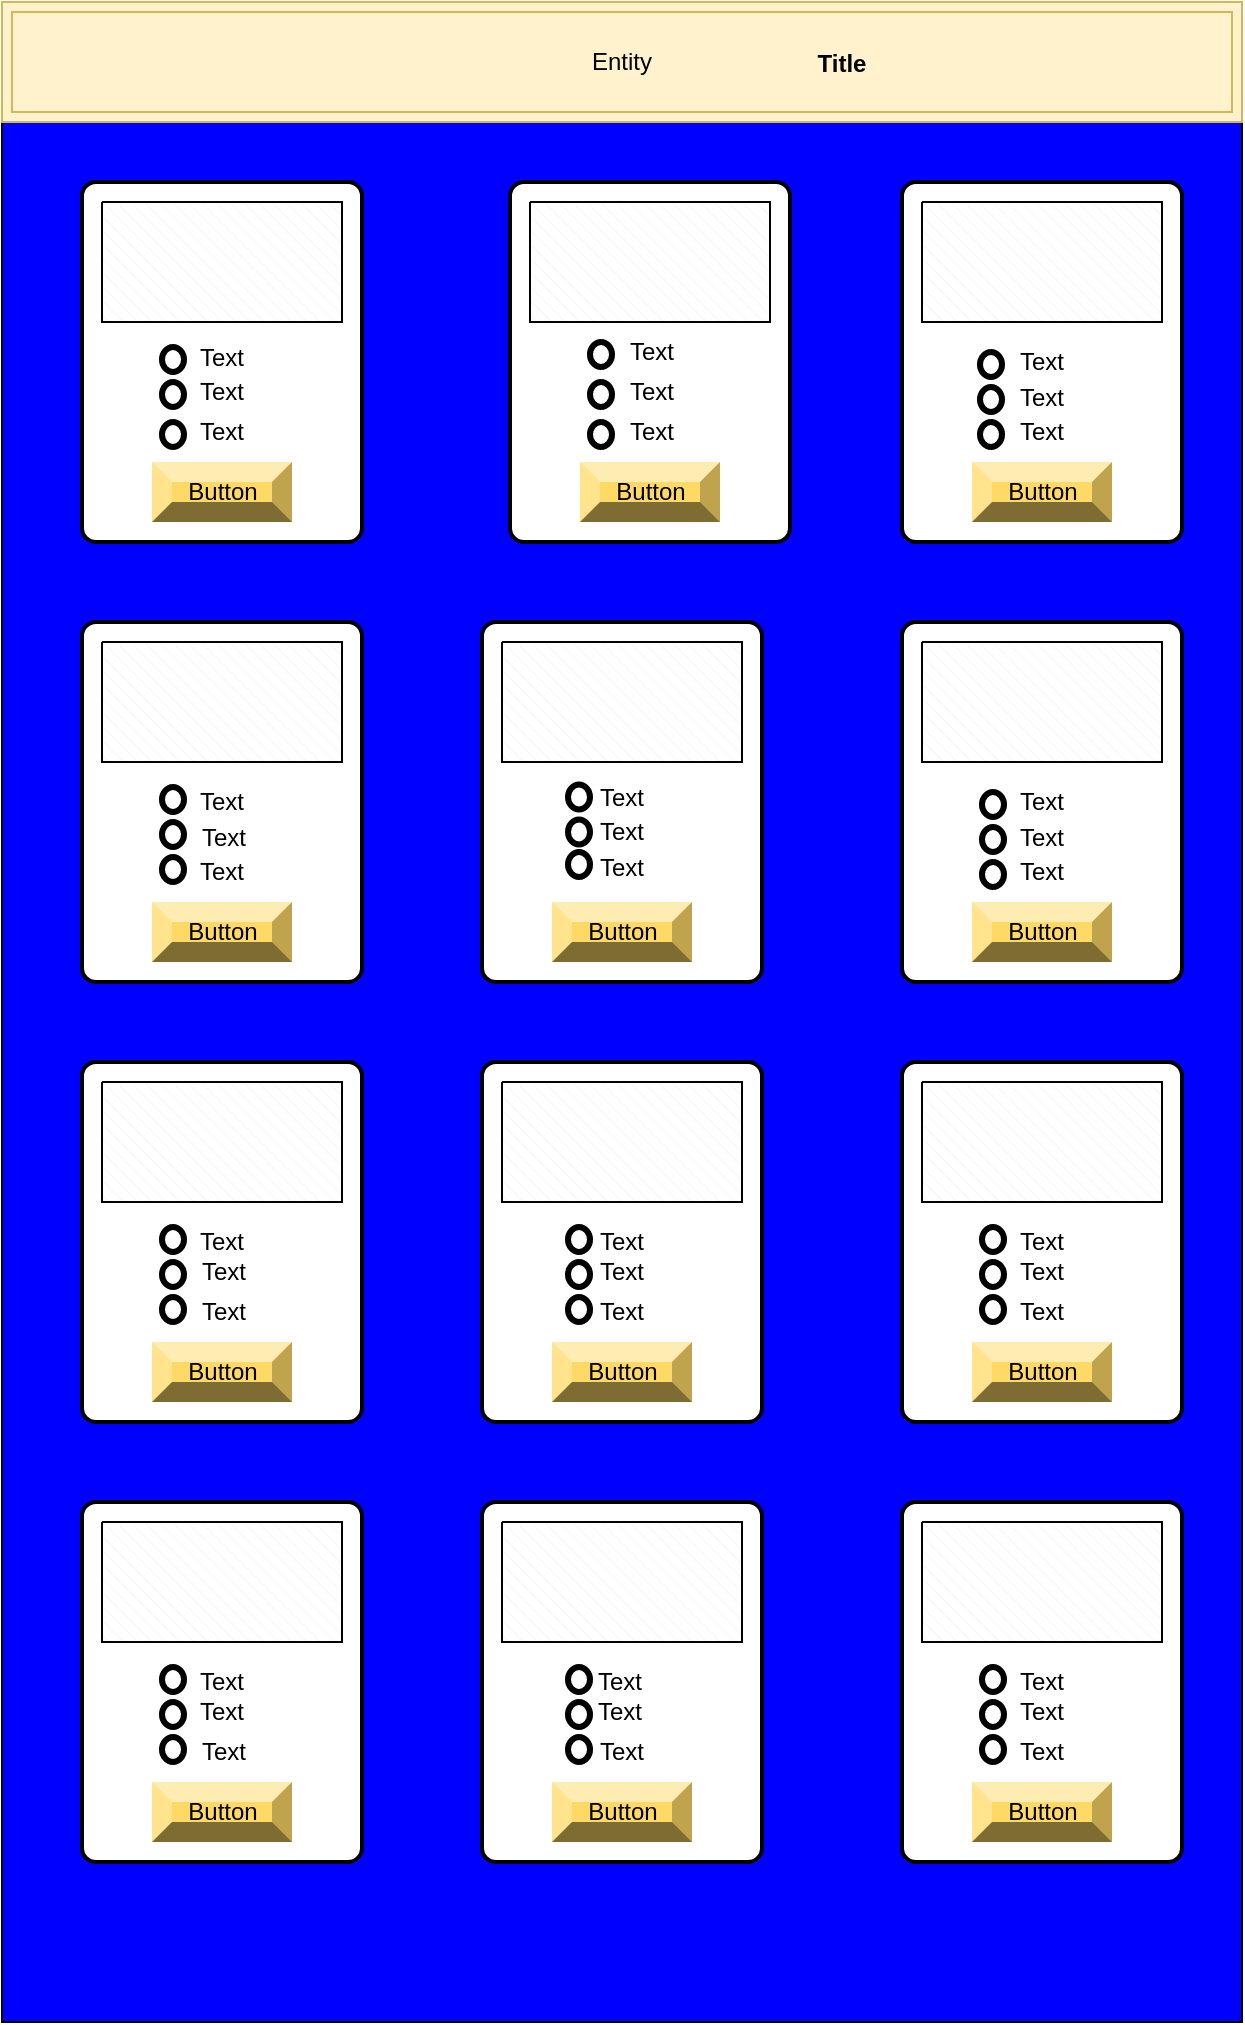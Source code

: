 <mxfile version="14.2.4" type="device" pages="2"><diagram id="l9IBdcPTsXZIVRirDiHp" name="Page-1"><mxGraphModel dx="868" dy="1619" grid="1" gridSize="10" guides="1" tooltips="1" connect="1" arrows="1" fold="1" page="1" pageScale="1" pageWidth="827" pageHeight="1169" math="0" shadow="0"><root><mxCell id="0"/><mxCell id="1" parent="0"/><mxCell id="BreKBvgNHutcaLr_IGOG-2" value="" style="rounded=0;whiteSpace=wrap;html=1;fillColor=#0000FF;" vertex="1" parent="1"><mxGeometry x="20" y="-20" width="620" height="1010" as="geometry"/></mxCell><mxCell id="BreKBvgNHutcaLr_IGOG-12" value="Entity" style="shape=ext;margin=3;double=1;whiteSpace=wrap;html=1;align=center;fillColor=#fff2cc;strokeColor=#d6b656;" vertex="1" parent="1"><mxGeometry x="20" y="-20" width="620" height="60" as="geometry"/></mxCell><mxCell id="BreKBvgNHutcaLr_IGOG-13" value="" style="rounded=1;whiteSpace=wrap;html=1;absoluteArcSize=1;arcSize=14;strokeWidth=2;" vertex="1" parent="1"><mxGeometry x="274" y="70" width="140" height="180" as="geometry"/></mxCell><mxCell id="BreKBvgNHutcaLr_IGOG-14" value="" style="rounded=1;whiteSpace=wrap;html=1;absoluteArcSize=1;arcSize=14;strokeWidth=2;" vertex="1" parent="1"><mxGeometry x="470" y="70" width="140" height="180" as="geometry"/></mxCell><mxCell id="BreKBvgNHutcaLr_IGOG-15" value="" style="rounded=1;whiteSpace=wrap;html=1;absoluteArcSize=1;arcSize=14;strokeWidth=2;" vertex="1" parent="1"><mxGeometry x="60" y="70" width="140" height="180" as="geometry"/></mxCell><mxCell id="BreKBvgNHutcaLr_IGOG-16" value="" style="rounded=1;whiteSpace=wrap;html=1;absoluteArcSize=1;arcSize=14;strokeWidth=2;" vertex="1" parent="1"><mxGeometry x="60" y="290" width="140" height="180" as="geometry"/></mxCell><mxCell id="BreKBvgNHutcaLr_IGOG-17" value="" style="rounded=1;whiteSpace=wrap;html=1;absoluteArcSize=1;arcSize=14;strokeWidth=2;" vertex="1" parent="1"><mxGeometry x="260" y="290" width="140" height="180" as="geometry"/></mxCell><mxCell id="BreKBvgNHutcaLr_IGOG-18" value="" style="rounded=1;whiteSpace=wrap;html=1;absoluteArcSize=1;arcSize=14;strokeWidth=2;" vertex="1" parent="1"><mxGeometry x="470" y="290" width="140" height="180" as="geometry"/></mxCell><mxCell id="BreKBvgNHutcaLr_IGOG-19" value="" style="rounded=1;whiteSpace=wrap;html=1;absoluteArcSize=1;arcSize=14;strokeWidth=2;" vertex="1" parent="1"><mxGeometry x="60" y="510" width="140" height="180" as="geometry"/></mxCell><mxCell id="BreKBvgNHutcaLr_IGOG-20" value="" style="rounded=1;whiteSpace=wrap;html=1;absoluteArcSize=1;arcSize=14;strokeWidth=2;" vertex="1" parent="1"><mxGeometry x="260" y="510" width="140" height="180" as="geometry"/></mxCell><mxCell id="BreKBvgNHutcaLr_IGOG-21" value="" style="rounded=1;whiteSpace=wrap;html=1;absoluteArcSize=1;arcSize=14;strokeWidth=2;" vertex="1" parent="1"><mxGeometry x="470" y="510" width="140" height="180" as="geometry"/></mxCell><mxCell id="BreKBvgNHutcaLr_IGOG-23" value="" style="rounded=1;whiteSpace=wrap;html=1;absoluteArcSize=1;arcSize=14;strokeWidth=2;" vertex="1" parent="1"><mxGeometry x="60" y="730" width="140" height="180" as="geometry"/></mxCell><mxCell id="BreKBvgNHutcaLr_IGOG-24" value="" style="rounded=1;whiteSpace=wrap;html=1;absoluteArcSize=1;arcSize=14;strokeWidth=2;" vertex="1" parent="1"><mxGeometry x="260" y="730" width="140" height="180" as="geometry"/></mxCell><mxCell id="BreKBvgNHutcaLr_IGOG-25" value="" style="rounded=1;whiteSpace=wrap;html=1;absoluteArcSize=1;arcSize=14;strokeWidth=2;" vertex="1" parent="1"><mxGeometry x="470" y="730" width="140" height="180" as="geometry"/></mxCell><mxCell id="BreKBvgNHutcaLr_IGOG-26" value="" style="verticalLabelPosition=bottom;verticalAlign=top;html=1;shape=mxgraph.basic.patternFillRect;fillStyle=diagRev;step=5;fillStrokeWidth=0.2;fillStrokeColor=#dddddd;" vertex="1" parent="1"><mxGeometry x="70" y="80" width="120" height="60" as="geometry"/></mxCell><mxCell id="BreKBvgNHutcaLr_IGOG-27" value="" style="verticalLabelPosition=bottom;verticalAlign=top;html=1;shape=mxgraph.basic.patternFillRect;fillStyle=diagRev;step=5;fillStrokeWidth=0.2;fillStrokeColor=#dddddd;" vertex="1" parent="1"><mxGeometry x="284" y="80" width="120" height="60" as="geometry"/></mxCell><mxCell id="BreKBvgNHutcaLr_IGOG-28" value="" style="verticalLabelPosition=bottom;verticalAlign=top;html=1;shape=mxgraph.basic.patternFillRect;fillStyle=diagRev;step=5;fillStrokeWidth=0.2;fillStrokeColor=#dddddd;" vertex="1" parent="1"><mxGeometry x="480" y="80" width="120" height="60" as="geometry"/></mxCell><mxCell id="BreKBvgNHutcaLr_IGOG-29" value="" style="verticalLabelPosition=bottom;verticalAlign=top;html=1;shape=mxgraph.basic.patternFillRect;fillStyle=diagRev;step=5;fillStrokeWidth=0.2;fillStrokeColor=#dddddd;" vertex="1" parent="1"><mxGeometry x="70" y="300" width="120" height="60" as="geometry"/></mxCell><mxCell id="BreKBvgNHutcaLr_IGOG-30" value="" style="verticalLabelPosition=bottom;verticalAlign=top;html=1;shape=mxgraph.basic.patternFillRect;fillStyle=diagRev;step=5;fillStrokeWidth=0.2;fillStrokeColor=#dddddd;" vertex="1" parent="1"><mxGeometry x="270" y="300" width="120" height="60" as="geometry"/></mxCell><mxCell id="BreKBvgNHutcaLr_IGOG-31" value="" style="verticalLabelPosition=bottom;verticalAlign=top;html=1;shape=mxgraph.basic.patternFillRect;fillStyle=diagRev;step=5;fillStrokeWidth=0.2;fillStrokeColor=#dddddd;" vertex="1" parent="1"><mxGeometry x="480" y="300" width="120" height="60" as="geometry"/></mxCell><mxCell id="BreKBvgNHutcaLr_IGOG-32" value="" style="verticalLabelPosition=bottom;verticalAlign=top;html=1;shape=mxgraph.basic.patternFillRect;fillStyle=diagRev;step=5;fillStrokeWidth=0.2;fillStrokeColor=#dddddd;" vertex="1" parent="1"><mxGeometry x="70" y="520" width="120" height="60" as="geometry"/></mxCell><mxCell id="BreKBvgNHutcaLr_IGOG-33" value="" style="verticalLabelPosition=bottom;verticalAlign=top;html=1;shape=mxgraph.basic.patternFillRect;fillStyle=diagRev;step=5;fillStrokeWidth=0.2;fillStrokeColor=#dddddd;" vertex="1" parent="1"><mxGeometry x="270" y="520" width="120" height="60" as="geometry"/></mxCell><mxCell id="BreKBvgNHutcaLr_IGOG-34" value="" style="verticalLabelPosition=bottom;verticalAlign=top;html=1;shape=mxgraph.basic.patternFillRect;fillStyle=diagRev;step=5;fillStrokeWidth=0.2;fillStrokeColor=#dddddd;" vertex="1" parent="1"><mxGeometry x="480" y="520" width="120" height="60" as="geometry"/></mxCell><mxCell id="BreKBvgNHutcaLr_IGOG-35" value="" style="verticalLabelPosition=bottom;verticalAlign=top;html=1;shape=mxgraph.basic.patternFillRect;fillStyle=diagRev;step=5;fillStrokeWidth=0.2;fillStrokeColor=#dddddd;" vertex="1" parent="1"><mxGeometry x="70" y="740" width="120" height="60" as="geometry"/></mxCell><mxCell id="BreKBvgNHutcaLr_IGOG-36" value="" style="verticalLabelPosition=bottom;verticalAlign=top;html=1;shape=mxgraph.basic.patternFillRect;fillStyle=diagRev;step=5;fillStrokeWidth=0.2;fillStrokeColor=#dddddd;" vertex="1" parent="1"><mxGeometry x="270" y="740" width="120" height="60" as="geometry"/></mxCell><mxCell id="BreKBvgNHutcaLr_IGOG-37" value="" style="verticalLabelPosition=bottom;verticalAlign=top;html=1;shape=mxgraph.basic.patternFillRect;fillStyle=diagRev;step=5;fillStrokeWidth=0.2;fillStrokeColor=#dddddd;" vertex="1" parent="1"><mxGeometry x="480" y="740" width="120" height="60" as="geometry"/></mxCell><mxCell id="BreKBvgNHutcaLr_IGOG-38" value="Button" style="labelPosition=center;verticalLabelPosition=middle;align=center;html=1;shape=mxgraph.basic.shaded_button;dx=10;strokeColor=none;fillColor=#FFD966;" vertex="1" parent="1"><mxGeometry x="95" y="870" width="70" height="30" as="geometry"/></mxCell><mxCell id="BreKBvgNHutcaLr_IGOG-39" value="Button" style="labelPosition=center;verticalLabelPosition=middle;align=center;html=1;shape=mxgraph.basic.shaded_button;dx=10;strokeColor=none;fillColor=#FFD966;" vertex="1" parent="1"><mxGeometry x="295" y="870" width="70" height="30" as="geometry"/></mxCell><mxCell id="BreKBvgNHutcaLr_IGOG-40" value="Button" style="labelPosition=center;verticalLabelPosition=middle;align=center;html=1;shape=mxgraph.basic.shaded_button;dx=10;strokeColor=none;fillColor=#FFD966;" vertex="1" parent="1"><mxGeometry x="505" y="870" width="70" height="30" as="geometry"/></mxCell><mxCell id="BreKBvgNHutcaLr_IGOG-41" value="Button" style="labelPosition=center;verticalLabelPosition=middle;align=center;html=1;shape=mxgraph.basic.shaded_button;dx=10;strokeColor=none;fillColor=#FFD966;" vertex="1" parent="1"><mxGeometry x="95" y="650" width="70" height="30" as="geometry"/></mxCell><mxCell id="BreKBvgNHutcaLr_IGOG-42" value="Button" style="labelPosition=center;verticalLabelPosition=middle;align=center;html=1;shape=mxgraph.basic.shaded_button;dx=10;strokeColor=none;fillColor=#FFD966;" vertex="1" parent="1"><mxGeometry x="295" y="650" width="70" height="30" as="geometry"/></mxCell><mxCell id="BreKBvgNHutcaLr_IGOG-43" value="Button" style="labelPosition=center;verticalLabelPosition=middle;align=center;html=1;shape=mxgraph.basic.shaded_button;dx=10;strokeColor=none;fillColor=#FFD966;" vertex="1" parent="1"><mxGeometry x="505" y="650" width="70" height="30" as="geometry"/></mxCell><mxCell id="BreKBvgNHutcaLr_IGOG-44" value="Button" style="labelPosition=center;verticalLabelPosition=middle;align=center;html=1;shape=mxgraph.basic.shaded_button;dx=10;strokeColor=none;fillColor=#FFD966;" vertex="1" parent="1"><mxGeometry x="505" y="430" width="70" height="30" as="geometry"/></mxCell><mxCell id="BreKBvgNHutcaLr_IGOG-45" value="Button" style="labelPosition=center;verticalLabelPosition=middle;align=center;html=1;shape=mxgraph.basic.shaded_button;dx=10;strokeColor=none;fillColor=#FFD966;" vertex="1" parent="1"><mxGeometry x="295" y="430" width="70" height="30" as="geometry"/></mxCell><mxCell id="BreKBvgNHutcaLr_IGOG-46" value="Button" style="labelPosition=center;verticalLabelPosition=middle;align=center;html=1;shape=mxgraph.basic.shaded_button;dx=10;strokeColor=none;fillColor=#FFD966;" vertex="1" parent="1"><mxGeometry x="95" y="430" width="70" height="30" as="geometry"/></mxCell><mxCell id="BreKBvgNHutcaLr_IGOG-47" value="Button" style="labelPosition=center;verticalLabelPosition=middle;align=center;html=1;shape=mxgraph.basic.shaded_button;dx=10;strokeColor=none;fillColor=#FFD966;" vertex="1" parent="1"><mxGeometry x="95" y="210" width="70" height="30" as="geometry"/></mxCell><mxCell id="BreKBvgNHutcaLr_IGOG-48" value="Button" style="labelPosition=center;verticalLabelPosition=middle;align=center;html=1;shape=mxgraph.basic.shaded_button;dx=10;strokeColor=#FFD966;fillColor=#FFD966;" vertex="1" parent="1"><mxGeometry x="309" y="210" width="70" height="30" as="geometry"/></mxCell><mxCell id="BreKBvgNHutcaLr_IGOG-49" value="Button" style="labelPosition=center;verticalLabelPosition=middle;align=center;html=1;shape=mxgraph.basic.shaded_button;dx=10;strokeColor=none;fillColor=#FFD966;" vertex="1" parent="1"><mxGeometry x="505" y="210" width="70" height="30" as="geometry"/></mxCell><mxCell id="BreKBvgNHutcaLr_IGOG-50" value="Text" style="text;html=1;strokeColor=none;fillColor=none;align=center;verticalAlign=middle;whiteSpace=wrap;rounded=0;" vertex="1" parent="1"><mxGeometry x="325" y="150" width="40" height="10" as="geometry"/></mxCell><mxCell id="BreKBvgNHutcaLr_IGOG-51" value="Text" style="text;html=1;strokeColor=none;fillColor=none;align=center;verticalAlign=middle;whiteSpace=wrap;rounded=0;" vertex="1" parent="1"><mxGeometry x="325" y="170" width="40" height="10" as="geometry"/></mxCell><mxCell id="BreKBvgNHutcaLr_IGOG-52" value="Text" style="text;html=1;strokeColor=none;fillColor=none;align=center;verticalAlign=middle;whiteSpace=wrap;rounded=0;" vertex="1" parent="1"><mxGeometry x="325" y="190" width="40" height="10" as="geometry"/></mxCell><mxCell id="BreKBvgNHutcaLr_IGOG-55" value="" style="shape=mxgraph.bpmn.shape;html=1;verticalLabelPosition=bottom;labelBackgroundColor=#ffffff;verticalAlign=top;align=center;perimeter=ellipsePerimeter;outlineConnect=0;outline=end;symbol=general;" vertex="1" parent="1"><mxGeometry x="314" y="150" width="11" height="12.5" as="geometry"/></mxCell><mxCell id="BreKBvgNHutcaLr_IGOG-56" value="" style="shape=mxgraph.bpmn.shape;html=1;verticalLabelPosition=bottom;labelBackgroundColor=#ffffff;verticalAlign=top;align=center;perimeter=ellipsePerimeter;outlineConnect=0;outline=end;symbol=general;" vertex="1" parent="1"><mxGeometry x="314" y="170" width="11" height="12.5" as="geometry"/></mxCell><mxCell id="BreKBvgNHutcaLr_IGOG-58" value="" style="shape=mxgraph.bpmn.shape;html=1;verticalLabelPosition=bottom;labelBackgroundColor=#ffffff;verticalAlign=top;align=center;perimeter=ellipsePerimeter;outlineConnect=0;outline=end;symbol=general;" vertex="1" parent="1"><mxGeometry x="314" y="190" width="11" height="12.5" as="geometry"/></mxCell><mxCell id="BreKBvgNHutcaLr_IGOG-60" value="Text" style="text;html=1;strokeColor=none;fillColor=none;align=center;verticalAlign=middle;whiteSpace=wrap;rounded=0;" vertex="1" parent="1"><mxGeometry x="110" y="152.5" width="40" height="10" as="geometry"/></mxCell><mxCell id="BreKBvgNHutcaLr_IGOG-61" value="Text" style="text;html=1;strokeColor=none;fillColor=none;align=center;verticalAlign=middle;whiteSpace=wrap;rounded=0;" vertex="1" parent="1"><mxGeometry x="110" y="170" width="40" height="10" as="geometry"/></mxCell><mxCell id="BreKBvgNHutcaLr_IGOG-62" value="Text" style="text;html=1;strokeColor=none;fillColor=none;align=center;verticalAlign=middle;whiteSpace=wrap;rounded=0;" vertex="1" parent="1"><mxGeometry x="110" y="190" width="40" height="10" as="geometry"/></mxCell><mxCell id="BreKBvgNHutcaLr_IGOG-63" value="" style="shape=mxgraph.bpmn.shape;html=1;verticalLabelPosition=bottom;labelBackgroundColor=#ffffff;verticalAlign=top;align=center;perimeter=ellipsePerimeter;outlineConnect=0;outline=end;symbol=general;" vertex="1" parent="1"><mxGeometry x="100" y="152.5" width="11" height="12.5" as="geometry"/></mxCell><mxCell id="BreKBvgNHutcaLr_IGOG-64" value="" style="shape=mxgraph.bpmn.shape;html=1;verticalLabelPosition=bottom;labelBackgroundColor=#ffffff;verticalAlign=top;align=center;perimeter=ellipsePerimeter;outlineConnect=0;outline=end;symbol=general;" vertex="1" parent="1"><mxGeometry x="100" y="170" width="11" height="12.5" as="geometry"/></mxCell><mxCell id="BreKBvgNHutcaLr_IGOG-65" value="" style="shape=mxgraph.bpmn.shape;html=1;verticalLabelPosition=bottom;labelBackgroundColor=#ffffff;verticalAlign=top;align=center;perimeter=ellipsePerimeter;outlineConnect=0;outline=end;symbol=general;" vertex="1" parent="1"><mxGeometry x="100" y="190" width="11" height="12.5" as="geometry"/></mxCell><mxCell id="BreKBvgNHutcaLr_IGOG-66" value="Title" style="text;align=center;fontStyle=1;verticalAlign=middle;spacingLeft=3;spacingRight=3;rotatable=0;points=[[0,0.5],[1,0.5]];portConstraint=eastwest;" vertex="1" parent="1"><mxGeometry x="400" y="-3" width="80" height="26" as="geometry"/></mxCell><mxCell id="BreKBvgNHutcaLr_IGOG-67" value="Text" style="text;html=1;strokeColor=none;fillColor=none;align=center;verticalAlign=middle;whiteSpace=wrap;rounded=0;" vertex="1" parent="1"><mxGeometry x="520" y="155" width="40" height="10" as="geometry"/></mxCell><mxCell id="BreKBvgNHutcaLr_IGOG-69" value="Text" style="text;html=1;strokeColor=none;fillColor=none;align=center;verticalAlign=middle;whiteSpace=wrap;rounded=0;" vertex="1" parent="1"><mxGeometry x="520" y="172.5" width="40" height="10" as="geometry"/></mxCell><mxCell id="BreKBvgNHutcaLr_IGOG-70" value="Text" style="text;html=1;strokeColor=none;fillColor=none;align=center;verticalAlign=middle;whiteSpace=wrap;rounded=0;" vertex="1" parent="1"><mxGeometry x="520" y="190" width="40" height="10" as="geometry"/></mxCell><mxCell id="BreKBvgNHutcaLr_IGOG-72" value="" style="shape=mxgraph.bpmn.shape;html=1;verticalLabelPosition=bottom;labelBackgroundColor=#ffffff;verticalAlign=top;align=center;perimeter=ellipsePerimeter;outlineConnect=0;outline=end;symbol=general;" vertex="1" parent="1"><mxGeometry x="509" y="155" width="11" height="12.5" as="geometry"/></mxCell><mxCell id="BreKBvgNHutcaLr_IGOG-73" value="" style="shape=mxgraph.bpmn.shape;html=1;verticalLabelPosition=bottom;labelBackgroundColor=#ffffff;verticalAlign=top;align=center;perimeter=ellipsePerimeter;outlineConnect=0;outline=end;symbol=general;" vertex="1" parent="1"><mxGeometry x="509" y="172.5" width="11" height="12.5" as="geometry"/></mxCell><mxCell id="BreKBvgNHutcaLr_IGOG-74" value="" style="shape=mxgraph.bpmn.shape;html=1;verticalLabelPosition=bottom;labelBackgroundColor=#ffffff;verticalAlign=top;align=center;perimeter=ellipsePerimeter;outlineConnect=0;outline=end;symbol=general;" vertex="1" parent="1"><mxGeometry x="509" y="190" width="11" height="12.5" as="geometry"/></mxCell><mxCell id="BreKBvgNHutcaLr_IGOG-75" value="Text" style="text;html=1;strokeColor=none;fillColor=none;align=center;verticalAlign=middle;whiteSpace=wrap;rounded=0;" vertex="1" parent="1"><mxGeometry x="110" y="375" width="40" height="10" as="geometry"/></mxCell><mxCell id="BreKBvgNHutcaLr_IGOG-76" value="Text" style="text;html=1;strokeColor=none;fillColor=none;align=center;verticalAlign=middle;whiteSpace=wrap;rounded=0;" vertex="1" parent="1"><mxGeometry x="111" y="392.5" width="40" height="10" as="geometry"/></mxCell><mxCell id="BreKBvgNHutcaLr_IGOG-77" value="Text" style="text;html=1;strokeColor=none;fillColor=none;align=center;verticalAlign=middle;whiteSpace=wrap;rounded=0;" vertex="1" parent="1"><mxGeometry x="110" y="410" width="40" height="10" as="geometry"/></mxCell><mxCell id="BreKBvgNHutcaLr_IGOG-78" value="" style="shape=mxgraph.bpmn.shape;html=1;verticalLabelPosition=bottom;labelBackgroundColor=#ffffff;verticalAlign=top;align=center;perimeter=ellipsePerimeter;outlineConnect=0;outline=end;symbol=general;" vertex="1" parent="1"><mxGeometry x="100" y="372.5" width="11" height="12.5" as="geometry"/></mxCell><mxCell id="BreKBvgNHutcaLr_IGOG-79" value="" style="shape=mxgraph.bpmn.shape;html=1;verticalLabelPosition=bottom;labelBackgroundColor=#ffffff;verticalAlign=top;align=center;perimeter=ellipsePerimeter;outlineConnect=0;outline=end;symbol=general;" vertex="1" parent="1"><mxGeometry x="100" y="390" width="11" height="12.5" as="geometry"/></mxCell><mxCell id="BreKBvgNHutcaLr_IGOG-80" value="" style="shape=mxgraph.bpmn.shape;html=1;verticalLabelPosition=bottom;labelBackgroundColor=#ffffff;verticalAlign=top;align=center;perimeter=ellipsePerimeter;outlineConnect=0;outline=end;symbol=general;" vertex="1" parent="1"><mxGeometry x="100" y="407.5" width="11" height="12.5" as="geometry"/></mxCell><mxCell id="BreKBvgNHutcaLr_IGOG-81" value="Text" style="text;html=1;strokeColor=none;fillColor=none;align=center;verticalAlign=middle;whiteSpace=wrap;rounded=0;" vertex="1" parent="1"><mxGeometry x="310" y="372.5" width="40" height="10" as="geometry"/></mxCell><mxCell id="BreKBvgNHutcaLr_IGOG-82" value="Text" style="text;html=1;strokeColor=none;fillColor=none;align=center;verticalAlign=middle;whiteSpace=wrap;rounded=0;" vertex="1" parent="1"><mxGeometry x="310" y="390" width="40" height="10" as="geometry"/></mxCell><mxCell id="BreKBvgNHutcaLr_IGOG-83" value="Text" style="text;html=1;strokeColor=none;fillColor=none;align=center;verticalAlign=middle;whiteSpace=wrap;rounded=0;" vertex="1" parent="1"><mxGeometry x="310" y="407.5" width="40" height="10" as="geometry"/></mxCell><mxCell id="BreKBvgNHutcaLr_IGOG-84" value="Text" style="text;html=1;strokeColor=none;fillColor=none;align=center;verticalAlign=middle;whiteSpace=wrap;rounded=0;" vertex="1" parent="1"><mxGeometry x="520" y="375" width="40" height="10" as="geometry"/></mxCell><mxCell id="BreKBvgNHutcaLr_IGOG-85" value="Text" style="text;html=1;strokeColor=none;fillColor=none;align=center;verticalAlign=middle;whiteSpace=wrap;rounded=0;" vertex="1" parent="1"><mxGeometry x="520" y="392.5" width="40" height="10" as="geometry"/></mxCell><mxCell id="BreKBvgNHutcaLr_IGOG-86" value="Text" style="text;html=1;strokeColor=none;fillColor=none;align=center;verticalAlign=middle;whiteSpace=wrap;rounded=0;" vertex="1" parent="1"><mxGeometry x="520" y="410" width="40" height="10" as="geometry"/></mxCell><mxCell id="BreKBvgNHutcaLr_IGOG-90" value="Text" style="text;html=1;strokeColor=none;fillColor=none;align=center;verticalAlign=middle;whiteSpace=wrap;rounded=0;" vertex="1" parent="1"><mxGeometry x="110" y="595" width="40" height="10" as="geometry"/></mxCell><mxCell id="BreKBvgNHutcaLr_IGOG-91" value="Text" style="text;html=1;strokeColor=none;fillColor=none;align=center;verticalAlign=middle;whiteSpace=wrap;rounded=0;" vertex="1" parent="1"><mxGeometry x="111" y="610" width="40" height="10" as="geometry"/></mxCell><mxCell id="BreKBvgNHutcaLr_IGOG-92" value="Text" style="text;html=1;strokeColor=none;fillColor=none;align=center;verticalAlign=middle;whiteSpace=wrap;rounded=0;" vertex="1" parent="1"><mxGeometry x="111" y="630" width="40" height="10" as="geometry"/></mxCell><mxCell id="BreKBvgNHutcaLr_IGOG-93" value="Text" style="text;html=1;strokeColor=none;fillColor=none;align=center;verticalAlign=middle;whiteSpace=wrap;rounded=0;" vertex="1" parent="1"><mxGeometry x="310" y="595" width="40" height="10" as="geometry"/></mxCell><mxCell id="BreKBvgNHutcaLr_IGOG-94" value="Text" style="text;html=1;strokeColor=none;fillColor=none;align=center;verticalAlign=middle;whiteSpace=wrap;rounded=0;" vertex="1" parent="1"><mxGeometry x="310" y="610" width="40" height="10" as="geometry"/></mxCell><mxCell id="BreKBvgNHutcaLr_IGOG-95" value="Text" style="text;html=1;strokeColor=none;fillColor=none;align=center;verticalAlign=middle;whiteSpace=wrap;rounded=0;" vertex="1" parent="1"><mxGeometry x="310" y="630" width="40" height="10" as="geometry"/></mxCell><mxCell id="BreKBvgNHutcaLr_IGOG-96" value="Text" style="text;html=1;strokeColor=none;fillColor=none;align=center;verticalAlign=middle;whiteSpace=wrap;rounded=0;" vertex="1" parent="1"><mxGeometry x="520" y="595" width="40" height="10" as="geometry"/></mxCell><mxCell id="BreKBvgNHutcaLr_IGOG-97" value="Text" style="text;html=1;strokeColor=none;fillColor=none;align=center;verticalAlign=middle;whiteSpace=wrap;rounded=0;" vertex="1" parent="1"><mxGeometry x="520" y="610" width="40" height="10" as="geometry"/></mxCell><mxCell id="BreKBvgNHutcaLr_IGOG-98" value="Text" style="text;html=1;strokeColor=none;fillColor=none;align=center;verticalAlign=middle;whiteSpace=wrap;rounded=0;" vertex="1" parent="1"><mxGeometry x="520" y="630" width="40" height="10" as="geometry"/></mxCell><mxCell id="BreKBvgNHutcaLr_IGOG-99" value="Text" style="text;html=1;strokeColor=none;fillColor=none;align=center;verticalAlign=middle;whiteSpace=wrap;rounded=0;" vertex="1" parent="1"><mxGeometry x="110" y="815" width="40" height="10" as="geometry"/></mxCell><mxCell id="BreKBvgNHutcaLr_IGOG-100" value="Text" style="text;html=1;strokeColor=none;fillColor=none;align=center;verticalAlign=middle;whiteSpace=wrap;rounded=0;" vertex="1" parent="1"><mxGeometry x="110" y="830" width="40" height="10" as="geometry"/></mxCell><mxCell id="BreKBvgNHutcaLr_IGOG-101" value="Text" style="text;html=1;strokeColor=none;fillColor=none;align=center;verticalAlign=middle;whiteSpace=wrap;rounded=0;" vertex="1" parent="1"><mxGeometry x="111" y="850" width="40" height="10" as="geometry"/></mxCell><mxCell id="BreKBvgNHutcaLr_IGOG-102" value="Text" style="text;html=1;strokeColor=none;fillColor=none;align=center;verticalAlign=middle;whiteSpace=wrap;rounded=0;" vertex="1" parent="1"><mxGeometry x="309" y="815" width="40" height="10" as="geometry"/></mxCell><mxCell id="BreKBvgNHutcaLr_IGOG-103" value="Text" style="text;html=1;strokeColor=none;fillColor=none;align=center;verticalAlign=middle;whiteSpace=wrap;rounded=0;" vertex="1" parent="1"><mxGeometry x="309" y="830" width="40" height="10" as="geometry"/></mxCell><mxCell id="BreKBvgNHutcaLr_IGOG-105" value="Text" style="text;html=1;strokeColor=none;fillColor=none;align=center;verticalAlign=middle;whiteSpace=wrap;rounded=0;" vertex="1" parent="1"><mxGeometry x="310" y="850" width="40" height="10" as="geometry"/></mxCell><mxCell id="BreKBvgNHutcaLr_IGOG-106" value="Text" style="text;html=1;strokeColor=none;fillColor=none;align=center;verticalAlign=middle;whiteSpace=wrap;rounded=0;" vertex="1" parent="1"><mxGeometry x="520" y="815" width="40" height="10" as="geometry"/></mxCell><mxCell id="BreKBvgNHutcaLr_IGOG-107" value="Text" style="text;html=1;strokeColor=none;fillColor=none;align=center;verticalAlign=middle;whiteSpace=wrap;rounded=0;" vertex="1" parent="1"><mxGeometry x="520" y="830" width="40" height="10" as="geometry"/></mxCell><mxCell id="BreKBvgNHutcaLr_IGOG-108" value="Text" style="text;html=1;strokeColor=none;fillColor=none;align=center;verticalAlign=middle;whiteSpace=wrap;rounded=0;" vertex="1" parent="1"><mxGeometry x="520" y="850" width="40" height="10" as="geometry"/></mxCell><mxCell id="BreKBvgNHutcaLr_IGOG-109" value="" style="shape=mxgraph.bpmn.shape;html=1;verticalLabelPosition=bottom;labelBackgroundColor=#ffffff;verticalAlign=top;align=center;perimeter=ellipsePerimeter;outlineConnect=0;outline=end;symbol=general;" vertex="1" parent="1"><mxGeometry x="303" y="371.25" width="11" height="12.5" as="geometry"/></mxCell><mxCell id="BreKBvgNHutcaLr_IGOG-110" value="" style="shape=mxgraph.bpmn.shape;html=1;verticalLabelPosition=bottom;labelBackgroundColor=#ffffff;verticalAlign=top;align=center;perimeter=ellipsePerimeter;outlineConnect=0;outline=end;symbol=general;" vertex="1" parent="1"><mxGeometry x="303" y="388.75" width="11" height="12.5" as="geometry"/></mxCell><mxCell id="BreKBvgNHutcaLr_IGOG-111" value="" style="shape=mxgraph.bpmn.shape;html=1;verticalLabelPosition=bottom;labelBackgroundColor=#ffffff;verticalAlign=top;align=center;perimeter=ellipsePerimeter;outlineConnect=0;outline=end;symbol=general;" vertex="1" parent="1"><mxGeometry x="303" y="405" width="11" height="12.5" as="geometry"/></mxCell><mxCell id="BreKBvgNHutcaLr_IGOG-112" value="" style="shape=mxgraph.bpmn.shape;html=1;verticalLabelPosition=bottom;labelBackgroundColor=#ffffff;verticalAlign=top;align=center;perimeter=ellipsePerimeter;outlineConnect=0;outline=end;symbol=general;" vertex="1" parent="1"><mxGeometry x="510" y="375" width="11" height="12.5" as="geometry"/></mxCell><mxCell id="BreKBvgNHutcaLr_IGOG-113" value="" style="shape=mxgraph.bpmn.shape;html=1;verticalLabelPosition=bottom;labelBackgroundColor=#ffffff;verticalAlign=top;align=center;perimeter=ellipsePerimeter;outlineConnect=0;outline=end;symbol=general;" vertex="1" parent="1"><mxGeometry x="510" y="392.5" width="11" height="12.5" as="geometry"/></mxCell><mxCell id="BreKBvgNHutcaLr_IGOG-114" value="" style="shape=mxgraph.bpmn.shape;html=1;verticalLabelPosition=bottom;labelBackgroundColor=#ffffff;verticalAlign=top;align=center;perimeter=ellipsePerimeter;outlineConnect=0;outline=end;symbol=general;" vertex="1" parent="1"><mxGeometry x="510" y="410" width="11" height="12.5" as="geometry"/></mxCell><mxCell id="BreKBvgNHutcaLr_IGOG-115" value="" style="shape=mxgraph.bpmn.shape;html=1;verticalLabelPosition=bottom;labelBackgroundColor=#ffffff;verticalAlign=top;align=center;perimeter=ellipsePerimeter;outlineConnect=0;outline=end;symbol=general;" vertex="1" parent="1"><mxGeometry x="100" y="592.5" width="11" height="12.5" as="geometry"/></mxCell><mxCell id="BreKBvgNHutcaLr_IGOG-117" value="" style="shape=mxgraph.bpmn.shape;html=1;verticalLabelPosition=bottom;labelBackgroundColor=#ffffff;verticalAlign=top;align=center;perimeter=ellipsePerimeter;outlineConnect=0;outline=end;symbol=general;" vertex="1" parent="1"><mxGeometry x="100" y="610" width="11" height="12.5" as="geometry"/></mxCell><mxCell id="BreKBvgNHutcaLr_IGOG-119" value="" style="shape=mxgraph.bpmn.shape;html=1;verticalLabelPosition=bottom;labelBackgroundColor=#ffffff;verticalAlign=top;align=center;perimeter=ellipsePerimeter;outlineConnect=0;outline=end;symbol=general;" vertex="1" parent="1"><mxGeometry x="100" y="627.5" width="11" height="12.5" as="geometry"/></mxCell><mxCell id="BreKBvgNHutcaLr_IGOG-121" value="" style="shape=mxgraph.bpmn.shape;html=1;verticalLabelPosition=bottom;labelBackgroundColor=#ffffff;verticalAlign=top;align=center;perimeter=ellipsePerimeter;outlineConnect=0;outline=end;symbol=general;" vertex="1" parent="1"><mxGeometry x="303" y="592.5" width="11" height="12.5" as="geometry"/></mxCell><mxCell id="BreKBvgNHutcaLr_IGOG-122" value="" style="shape=mxgraph.bpmn.shape;html=1;verticalLabelPosition=bottom;labelBackgroundColor=#ffffff;verticalAlign=top;align=center;perimeter=ellipsePerimeter;outlineConnect=0;outline=end;symbol=general;" vertex="1" parent="1"><mxGeometry x="303" y="610" width="11" height="12.5" as="geometry"/></mxCell><mxCell id="BreKBvgNHutcaLr_IGOG-123" value="" style="shape=mxgraph.bpmn.shape;html=1;verticalLabelPosition=bottom;labelBackgroundColor=#ffffff;verticalAlign=top;align=center;perimeter=ellipsePerimeter;outlineConnect=0;outline=end;symbol=general;" vertex="1" parent="1"><mxGeometry x="303" y="627.5" width="11" height="12.5" as="geometry"/></mxCell><mxCell id="BreKBvgNHutcaLr_IGOG-124" value="" style="shape=mxgraph.bpmn.shape;html=1;verticalLabelPosition=bottom;labelBackgroundColor=#ffffff;verticalAlign=top;align=center;perimeter=ellipsePerimeter;outlineConnect=0;outline=end;symbol=general;" vertex="1" parent="1"><mxGeometry x="510" y="592.5" width="11" height="12.5" as="geometry"/></mxCell><mxCell id="BreKBvgNHutcaLr_IGOG-125" value="" style="shape=mxgraph.bpmn.shape;html=1;verticalLabelPosition=bottom;labelBackgroundColor=#ffffff;verticalAlign=top;align=center;perimeter=ellipsePerimeter;outlineConnect=0;outline=end;symbol=general;" vertex="1" parent="1"><mxGeometry x="510" y="610" width="11" height="12.5" as="geometry"/></mxCell><mxCell id="BreKBvgNHutcaLr_IGOG-126" value="" style="shape=mxgraph.bpmn.shape;html=1;verticalLabelPosition=bottom;labelBackgroundColor=#ffffff;verticalAlign=top;align=center;perimeter=ellipsePerimeter;outlineConnect=0;outline=end;symbol=general;" vertex="1" parent="1"><mxGeometry x="510" y="627.5" width="11" height="12.5" as="geometry"/></mxCell><mxCell id="BreKBvgNHutcaLr_IGOG-127" value="" style="shape=mxgraph.bpmn.shape;html=1;verticalLabelPosition=bottom;labelBackgroundColor=#ffffff;verticalAlign=top;align=center;perimeter=ellipsePerimeter;outlineConnect=0;outline=end;symbol=general;" vertex="1" parent="1"><mxGeometry x="100" y="812.5" width="11" height="12.5" as="geometry"/></mxCell><mxCell id="BreKBvgNHutcaLr_IGOG-128" value="" style="shape=mxgraph.bpmn.shape;html=1;verticalLabelPosition=bottom;labelBackgroundColor=#ffffff;verticalAlign=top;align=center;perimeter=ellipsePerimeter;outlineConnect=0;outline=end;symbol=general;" vertex="1" parent="1"><mxGeometry x="100" y="830" width="11" height="12.5" as="geometry"/></mxCell><mxCell id="BreKBvgNHutcaLr_IGOG-129" value="" style="shape=mxgraph.bpmn.shape;html=1;verticalLabelPosition=bottom;labelBackgroundColor=#ffffff;verticalAlign=top;align=center;perimeter=ellipsePerimeter;outlineConnect=0;outline=end;symbol=general;" vertex="1" parent="1"><mxGeometry x="100" y="847.5" width="11" height="12.5" as="geometry"/></mxCell><mxCell id="BreKBvgNHutcaLr_IGOG-130" value="" style="shape=mxgraph.bpmn.shape;html=1;verticalLabelPosition=bottom;labelBackgroundColor=#ffffff;verticalAlign=top;align=center;perimeter=ellipsePerimeter;outlineConnect=0;outline=end;symbol=general;" vertex="1" parent="1"><mxGeometry x="303" y="812.5" width="11" height="12.5" as="geometry"/></mxCell><mxCell id="BreKBvgNHutcaLr_IGOG-131" value="" style="shape=mxgraph.bpmn.shape;html=1;verticalLabelPosition=bottom;labelBackgroundColor=#ffffff;verticalAlign=top;align=center;perimeter=ellipsePerimeter;outlineConnect=0;outline=end;symbol=general;" vertex="1" parent="1"><mxGeometry x="303" y="830" width="11" height="12.5" as="geometry"/></mxCell><mxCell id="BreKBvgNHutcaLr_IGOG-132" value="" style="shape=mxgraph.bpmn.shape;html=1;verticalLabelPosition=bottom;labelBackgroundColor=#ffffff;verticalAlign=top;align=center;perimeter=ellipsePerimeter;outlineConnect=0;outline=end;symbol=general;" vertex="1" parent="1"><mxGeometry x="303" y="847.5" width="11" height="12.5" as="geometry"/></mxCell><mxCell id="BreKBvgNHutcaLr_IGOG-133" value="" style="shape=mxgraph.bpmn.shape;html=1;verticalLabelPosition=bottom;labelBackgroundColor=#ffffff;verticalAlign=top;align=center;perimeter=ellipsePerimeter;outlineConnect=0;outline=end;symbol=general;" vertex="1" parent="1"><mxGeometry x="510" y="812.5" width="11" height="12.5" as="geometry"/></mxCell><mxCell id="BreKBvgNHutcaLr_IGOG-134" value="" style="shape=mxgraph.bpmn.shape;html=1;verticalLabelPosition=bottom;labelBackgroundColor=#ffffff;verticalAlign=top;align=center;perimeter=ellipsePerimeter;outlineConnect=0;outline=end;symbol=general;" vertex="1" parent="1"><mxGeometry x="510" y="830" width="11" height="12.5" as="geometry"/></mxCell><mxCell id="BreKBvgNHutcaLr_IGOG-135" value="" style="shape=mxgraph.bpmn.shape;html=1;verticalLabelPosition=bottom;labelBackgroundColor=#ffffff;verticalAlign=top;align=center;perimeter=ellipsePerimeter;outlineConnect=0;outline=end;symbol=general;" vertex="1" parent="1"><mxGeometry x="510" y="847.5" width="11" height="12.5" as="geometry"/></mxCell></root></mxGraphModel></diagram><diagram id="7C8cdHqmBKpiyWrvuiOQ" name="Page-2"><mxGraphModel dx="868" dy="450" grid="1" gridSize="10" guides="1" tooltips="1" connect="1" arrows="1" fold="1" page="1" pageScale="1" pageWidth="827" pageHeight="1169" math="0" shadow="0"><root><mxCell id="Tw0bie7dfP-q3EFUSHMA-0"/><mxCell id="Tw0bie7dfP-q3EFUSHMA-1" parent="Tw0bie7dfP-q3EFUSHMA-0"/></root></mxGraphModel></diagram></mxfile>
